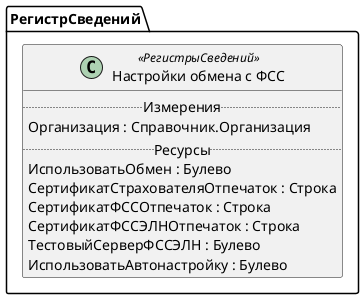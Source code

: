 ﻿@startuml НастройкиОбменаФСС
'!include templates.wsd
'..\include templates.wsd
class РегистрСведений.НастройкиОбменаФСС as "Настройки обмена с ФСС" <<РегистрыСведений>>
{
..Измерения..
Организация : Справочник.Организация
..Ресурсы..
ИспользоватьОбмен : Булево
СертификатСтрахователяОтпечаток : Строка
СертификатФССОтпечаток : Строка
СертификатФССЭЛНОтпечаток : Строка
ТестовыйСерверФССЭЛН : Булево
ИспользоватьАвтонастройку : Булево
}
@enduml
